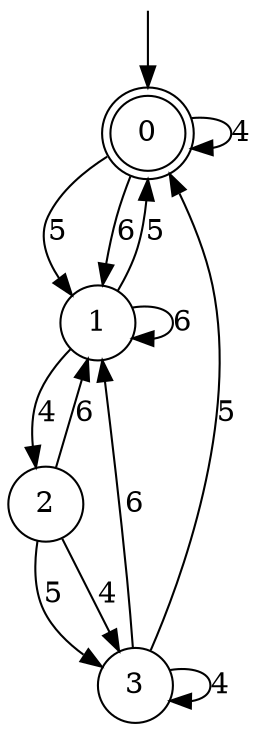 digraph g {

	s0 [shape="doublecircle" label="0"];
	s1 [shape="circle" label="1"];
	s2 [shape="circle" label="2"];
	s3 [shape="circle" label="3"];
	s0 -> s1 [label="5"];
	s0 -> s0 [label="4"];
	s0 -> s1 [label="6"];
	s1 -> s0 [label="5"];
	s1 -> s2 [label="4"];
	s1 -> s1 [label="6"];
	s2 -> s3 [label="5"];
	s2 -> s3 [label="4"];
	s2 -> s1 [label="6"];
	s3 -> s0 [label="5"];
	s3 -> s3 [label="4"];
	s3 -> s1 [label="6"];

__start0 [label="" shape="none" width="0" height="0"];
__start0 -> s0;

}
